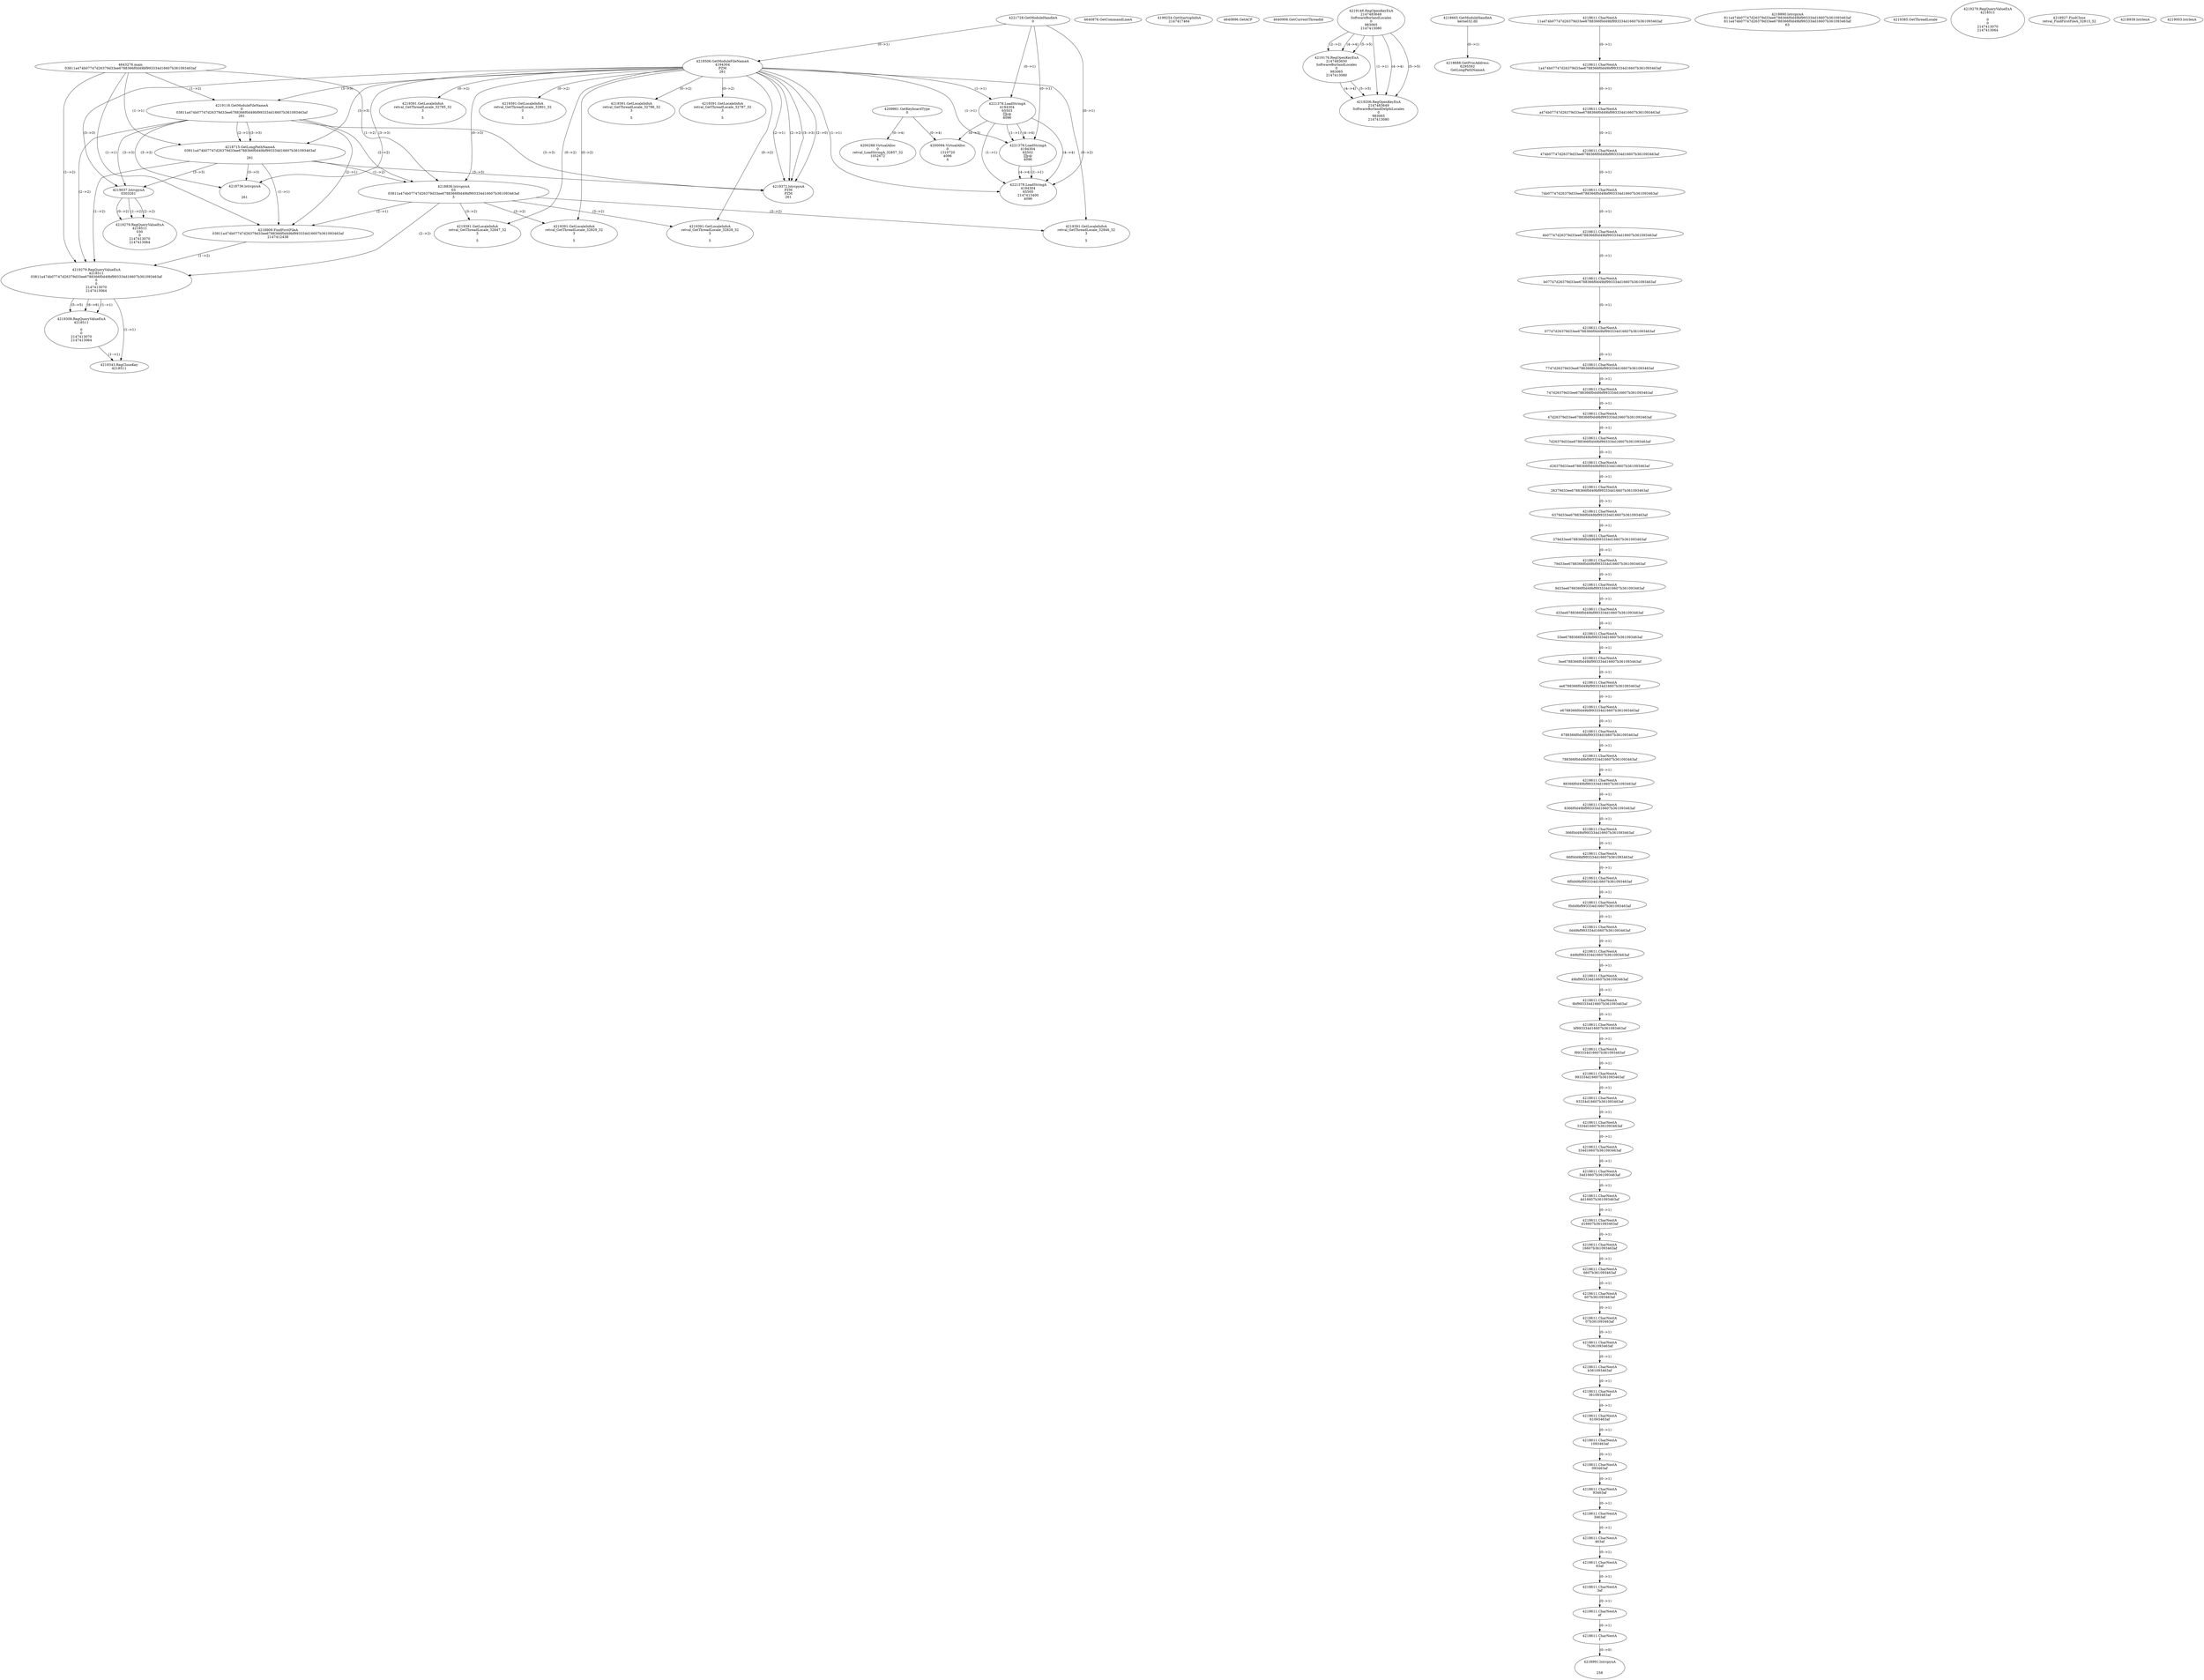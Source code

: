 // Global SCDG with merge call
digraph {
	0 [label="4643276.main
03811a474b07747d26379d33ee6788366f0d49bf993334d16607b361093463af"]
	1 [label="4221728.GetModuleHandleA
0"]
	2 [label="4209861.GetKeyboardType
0"]
	3 [label="4640876.GetCommandLineA
"]
	4 [label="4199254.GetStartupInfoA
2147417464"]
	5 [label="4640896.GetACP
"]
	6 [label="4640906.GetCurrentThreadId
"]
	7 [label="4218506.GetModuleFileNameA
4194304
PZM
261"]
	1 -> 7 [label="(0-->1)"]
	8 [label="4219116.GetModuleFileNameA
0
03811a474b07747d26379d33ee6788366f0d49bf993334d16607b361093463af
261"]
	0 -> 8 [label="(1-->2)"]
	7 -> 8 [label="(3-->3)"]
	9 [label="4219146.RegOpenKeyExA
2147483649
Software\Borland\Locales
0
983065
2147413080"]
	10 [label="4219176.RegOpenKeyExA
2147483650
Software\Borland\Locales
0
983065
2147413080"]
	9 -> 10 [label="(2-->2)"]
	9 -> 10 [label="(4-->4)"]
	9 -> 10 [label="(5-->5)"]
	11 [label="4219206.RegOpenKeyExA
2147483649
Software\Borland\Delphi\Locales
0
983065
2147413080"]
	9 -> 11 [label="(1-->1)"]
	9 -> 11 [label="(4-->4)"]
	10 -> 11 [label="(4-->4)"]
	9 -> 11 [label="(5-->5)"]
	10 -> 11 [label="(5-->5)"]
	12 [label="4218665.GetModuleHandleA
kernel32.dll"]
	13 [label="4218688.GetProcAddress
6295592
GetLongPathNameA"]
	12 -> 13 [label="(0-->1)"]
	14 [label="4218715.GetLongPathNameA
03811a474b07747d26379d33ee6788366f0d49bf993334d16607b361093463af

261"]
	0 -> 14 [label="(1-->1)"]
	8 -> 14 [label="(2-->1)"]
	7 -> 14 [label="(3-->3)"]
	8 -> 14 [label="(3-->3)"]
	15 [label="4218836.lstrcpynA
03
03811a474b07747d26379d33ee6788366f0d49bf993334d16607b361093463af
3"]
	0 -> 15 [label="(1-->2)"]
	8 -> 15 [label="(2-->2)"]
	14 -> 15 [label="(1-->2)"]
	7 -> 15 [label="(0-->3)"]
	16 [label="4218611.CharNextA
11a474b07747d26379d33ee6788366f0d49bf993334d16607b361093463af"]
	17 [label="4218611.CharNextA
1a474b07747d26379d33ee6788366f0d49bf993334d16607b361093463af"]
	16 -> 17 [label="(0-->1)"]
	18 [label="4218611.CharNextA
a474b07747d26379d33ee6788366f0d49bf993334d16607b361093463af"]
	17 -> 18 [label="(0-->1)"]
	19 [label="4218611.CharNextA
474b07747d26379d33ee6788366f0d49bf993334d16607b361093463af"]
	18 -> 19 [label="(0-->1)"]
	20 [label="4218611.CharNextA
74b07747d26379d33ee6788366f0d49bf993334d16607b361093463af"]
	19 -> 20 [label="(0-->1)"]
	21 [label="4218611.CharNextA
4b07747d26379d33ee6788366f0d49bf993334d16607b361093463af"]
	20 -> 21 [label="(0-->1)"]
	22 [label="4218611.CharNextA
b07747d26379d33ee6788366f0d49bf993334d16607b361093463af"]
	21 -> 22 [label="(0-->1)"]
	23 [label="4218611.CharNextA
07747d26379d33ee6788366f0d49bf993334d16607b361093463af"]
	22 -> 23 [label="(0-->1)"]
	24 [label="4218611.CharNextA
7747d26379d33ee6788366f0d49bf993334d16607b361093463af"]
	23 -> 24 [label="(0-->1)"]
	25 [label="4218611.CharNextA
747d26379d33ee6788366f0d49bf993334d16607b361093463af"]
	24 -> 25 [label="(0-->1)"]
	26 [label="4218611.CharNextA
47d26379d33ee6788366f0d49bf993334d16607b361093463af"]
	25 -> 26 [label="(0-->1)"]
	27 [label="4218611.CharNextA
7d26379d33ee6788366f0d49bf993334d16607b361093463af"]
	26 -> 27 [label="(0-->1)"]
	28 [label="4218611.CharNextA
d26379d33ee6788366f0d49bf993334d16607b361093463af"]
	27 -> 28 [label="(0-->1)"]
	29 [label="4218611.CharNextA
26379d33ee6788366f0d49bf993334d16607b361093463af"]
	28 -> 29 [label="(0-->1)"]
	30 [label="4218611.CharNextA
6379d33ee6788366f0d49bf993334d16607b361093463af"]
	29 -> 30 [label="(0-->1)"]
	31 [label="4218611.CharNextA
379d33ee6788366f0d49bf993334d16607b361093463af"]
	30 -> 31 [label="(0-->1)"]
	32 [label="4218611.CharNextA
79d33ee6788366f0d49bf993334d16607b361093463af"]
	31 -> 32 [label="(0-->1)"]
	33 [label="4218611.CharNextA
9d33ee6788366f0d49bf993334d16607b361093463af"]
	32 -> 33 [label="(0-->1)"]
	34 [label="4218611.CharNextA
d33ee6788366f0d49bf993334d16607b361093463af"]
	33 -> 34 [label="(0-->1)"]
	35 [label="4218611.CharNextA
33ee6788366f0d49bf993334d16607b361093463af"]
	34 -> 35 [label="(0-->1)"]
	36 [label="4218611.CharNextA
3ee6788366f0d49bf993334d16607b361093463af"]
	35 -> 36 [label="(0-->1)"]
	37 [label="4218611.CharNextA
ee6788366f0d49bf993334d16607b361093463af"]
	36 -> 37 [label="(0-->1)"]
	38 [label="4218611.CharNextA
e6788366f0d49bf993334d16607b361093463af"]
	37 -> 38 [label="(0-->1)"]
	39 [label="4218611.CharNextA
6788366f0d49bf993334d16607b361093463af"]
	38 -> 39 [label="(0-->1)"]
	40 [label="4218611.CharNextA
788366f0d49bf993334d16607b361093463af"]
	39 -> 40 [label="(0-->1)"]
	41 [label="4218611.CharNextA
88366f0d49bf993334d16607b361093463af"]
	40 -> 41 [label="(0-->1)"]
	42 [label="4218611.CharNextA
8366f0d49bf993334d16607b361093463af"]
	41 -> 42 [label="(0-->1)"]
	43 [label="4218611.CharNextA
366f0d49bf993334d16607b361093463af"]
	42 -> 43 [label="(0-->1)"]
	44 [label="4218611.CharNextA
66f0d49bf993334d16607b361093463af"]
	43 -> 44 [label="(0-->1)"]
	45 [label="4218611.CharNextA
6f0d49bf993334d16607b361093463af"]
	44 -> 45 [label="(0-->1)"]
	46 [label="4218611.CharNextA
f0d49bf993334d16607b361093463af"]
	45 -> 46 [label="(0-->1)"]
	47 [label="4218611.CharNextA
0d49bf993334d16607b361093463af"]
	46 -> 47 [label="(0-->1)"]
	48 [label="4218611.CharNextA
d49bf993334d16607b361093463af"]
	47 -> 48 [label="(0-->1)"]
	49 [label="4218611.CharNextA
49bf993334d16607b361093463af"]
	48 -> 49 [label="(0-->1)"]
	50 [label="4218611.CharNextA
9bf993334d16607b361093463af"]
	49 -> 50 [label="(0-->1)"]
	51 [label="4218611.CharNextA
bf993334d16607b361093463af"]
	50 -> 51 [label="(0-->1)"]
	52 [label="4218611.CharNextA
f993334d16607b361093463af"]
	51 -> 52 [label="(0-->1)"]
	53 [label="4218611.CharNextA
993334d16607b361093463af"]
	52 -> 53 [label="(0-->1)"]
	54 [label="4218611.CharNextA
93334d16607b361093463af"]
	53 -> 54 [label="(0-->1)"]
	55 [label="4218611.CharNextA
3334d16607b361093463af"]
	54 -> 55 [label="(0-->1)"]
	56 [label="4218611.CharNextA
334d16607b361093463af"]
	55 -> 56 [label="(0-->1)"]
	57 [label="4218611.CharNextA
34d16607b361093463af"]
	56 -> 57 [label="(0-->1)"]
	58 [label="4218611.CharNextA
4d16607b361093463af"]
	57 -> 58 [label="(0-->1)"]
	59 [label="4218611.CharNextA
d16607b361093463af"]
	58 -> 59 [label="(0-->1)"]
	60 [label="4218611.CharNextA
16607b361093463af"]
	59 -> 60 [label="(0-->1)"]
	61 [label="4218611.CharNextA
6607b361093463af"]
	60 -> 61 [label="(0-->1)"]
	62 [label="4218611.CharNextA
607b361093463af"]
	61 -> 62 [label="(0-->1)"]
	63 [label="4218611.CharNextA
07b361093463af"]
	62 -> 63 [label="(0-->1)"]
	64 [label="4218611.CharNextA
7b361093463af"]
	63 -> 64 [label="(0-->1)"]
	65 [label="4218611.CharNextA
b361093463af"]
	64 -> 65 [label="(0-->1)"]
	66 [label="4218611.CharNextA
361093463af"]
	65 -> 66 [label="(0-->1)"]
	67 [label="4218611.CharNextA
61093463af"]
	66 -> 67 [label="(0-->1)"]
	68 [label="4218611.CharNextA
1093463af"]
	67 -> 68 [label="(0-->1)"]
	69 [label="4218611.CharNextA
093463af"]
	68 -> 69 [label="(0-->1)"]
	70 [label="4218611.CharNextA
93463af"]
	69 -> 70 [label="(0-->1)"]
	71 [label="4218611.CharNextA
3463af"]
	70 -> 71 [label="(0-->1)"]
	72 [label="4218611.CharNextA
463af"]
	71 -> 72 [label="(0-->1)"]
	73 [label="4218611.CharNextA
63af"]
	72 -> 73 [label="(0-->1)"]
	74 [label="4218611.CharNextA
3af"]
	73 -> 74 [label="(0-->1)"]
	75 [label="4218611.CharNextA
af"]
	74 -> 75 [label="(0-->1)"]
	76 [label="4218611.CharNextA
f"]
	75 -> 76 [label="(0-->1)"]
	77 [label="4218890.lstrcpynA
811a474b07747d26379d33ee6788366f0d49bf993334d16607b361093463af
811a474b07747d26379d33ee6788366f0d49bf993334d16607b361093463af
63"]
	78 [label="4218909.FindFirstFileA
03811a474b07747d26379d33ee6788366f0d49bf993334d16607b361093463af
2147412438"]
	0 -> 78 [label="(1-->1)"]
	8 -> 78 [label="(2-->1)"]
	14 -> 78 [label="(1-->1)"]
	15 -> 78 [label="(2-->1)"]
	79 [label="4219279.RegQueryValueExA
4218511
03811a474b07747d26379d33ee6788366f0d49bf993334d16607b361093463af
0
0
2147413070
2147413064"]
	0 -> 79 [label="(1-->2)"]
	8 -> 79 [label="(2-->2)"]
	14 -> 79 [label="(1-->2)"]
	15 -> 79 [label="(2-->2)"]
	78 -> 79 [label="(1-->2)"]
	80 [label="4219309.RegQueryValueExA
4218511

0
0
2147413070
2147413064"]
	79 -> 80 [label="(1-->1)"]
	79 -> 80 [label="(5-->5)"]
	79 -> 80 [label="(6-->6)"]
	81 [label="4219343.RegCloseKey
4218511"]
	79 -> 81 [label="(1-->1)"]
	80 -> 81 [label="(1-->1)"]
	82 [label="4219372.lstrcpynA
PZM
PZM
261"]
	7 -> 82 [label="(2-->1)"]
	7 -> 82 [label="(2-->2)"]
	7 -> 82 [label="(3-->3)"]
	8 -> 82 [label="(3-->3)"]
	14 -> 82 [label="(3-->3)"]
	7 -> 82 [label="(2-->0)"]
	83 [label="4219385.GetThreadLocale
"]
	84 [label="4219391.GetLocaleInfoA
retval_GetThreadLocale_32829_32
3

5"]
	7 -> 84 [label="(0-->2)"]
	15 -> 84 [label="(3-->2)"]
	85 [label="4221378.LoadStringA
4194304
65503
y@
4096"]
	1 -> 85 [label="(0-->1)"]
	7 -> 85 [label="(1-->1)"]
	86 [label="4200094.VirtualAlloc
0
1310720
4096
4"]
	85 -> 86 [label="(4-->3)"]
	2 -> 86 [label="(0-->4)"]
	87 [label="4218736.lstrcpynA


261"]
	7 -> 87 [label="(3-->3)"]
	8 -> 87 [label="(3-->3)"]
	14 -> 87 [label="(3-->3)"]
	88 [label="4219279.RegQueryValueExA
4218511

0
0
2147413070
2147413064"]
	89 [label="4219391.GetLocaleInfoA
retval_GetThreadLocale_32785_32
3

5"]
	7 -> 89 [label="(0-->2)"]
	90 [label="4221378.LoadStringA
4194304
65502
y@
4096"]
	1 -> 90 [label="(0-->1)"]
	7 -> 90 [label="(1-->1)"]
	85 -> 90 [label="(1-->1)"]
	85 -> 90 [label="(4-->4)"]
	91 [label="4219391.GetLocaleInfoA
retval_GetThreadLocale_32801_32
3

5"]
	7 -> 91 [label="(0-->2)"]
	92 [label="4218927.FindClose
retval_FindFirstFileA_32813_32"]
	93 [label="4218939.lstrlenA
"]
	94 [label="4218991.lstrcpynA


258"]
	76 -> 94 [label="(0-->0)"]
	95 [label="4219003.lstrlenA
"]
	96 [label="4219037.lstrcpynA
03\
03\
261"]
	7 -> 96 [label="(3-->3)"]
	8 -> 96 [label="(3-->3)"]
	14 -> 96 [label="(3-->3)"]
	97 [label="4219279.RegQueryValueExA
4218511
03\
0
0
2147413070
2147413064"]
	96 -> 97 [label="(1-->2)"]
	96 -> 97 [label="(2-->2)"]
	96 -> 97 [label="(0-->2)"]
	98 [label="4219391.GetLocaleInfoA
retval_GetThreadLocale_32847_32
3

5"]
	7 -> 98 [label="(0-->2)"]
	15 -> 98 [label="(3-->2)"]
	99 [label="4200288.VirtualAlloc
0
retval_LoadStringA_32857_32
1052672
4"]
	2 -> 99 [label="(0-->4)"]
	100 [label="4219391.GetLocaleInfoA
retval_GetThreadLocale_32786_32
3

5"]
	7 -> 100 [label="(0-->2)"]
	101 [label="4219391.GetLocaleInfoA
retval_GetThreadLocale_32787_32
3

5"]
	7 -> 101 [label="(0-->2)"]
	102 [label="4221378.LoadStringA
4194304
65500
2147413400
4096"]
	1 -> 102 [label="(0-->1)"]
	7 -> 102 [label="(1-->1)"]
	85 -> 102 [label="(1-->1)"]
	90 -> 102 [label="(1-->1)"]
	85 -> 102 [label="(4-->4)"]
	90 -> 102 [label="(4-->4)"]
	103 [label="4219391.GetLocaleInfoA
retval_GetThreadLocale_32828_32
3

5"]
	7 -> 103 [label="(0-->2)"]
	15 -> 103 [label="(3-->2)"]
	104 [label="4219391.GetLocaleInfoA
retval_GetThreadLocale_32846_32
3

5"]
	7 -> 104 [label="(0-->2)"]
	15 -> 104 [label="(3-->2)"]
}
